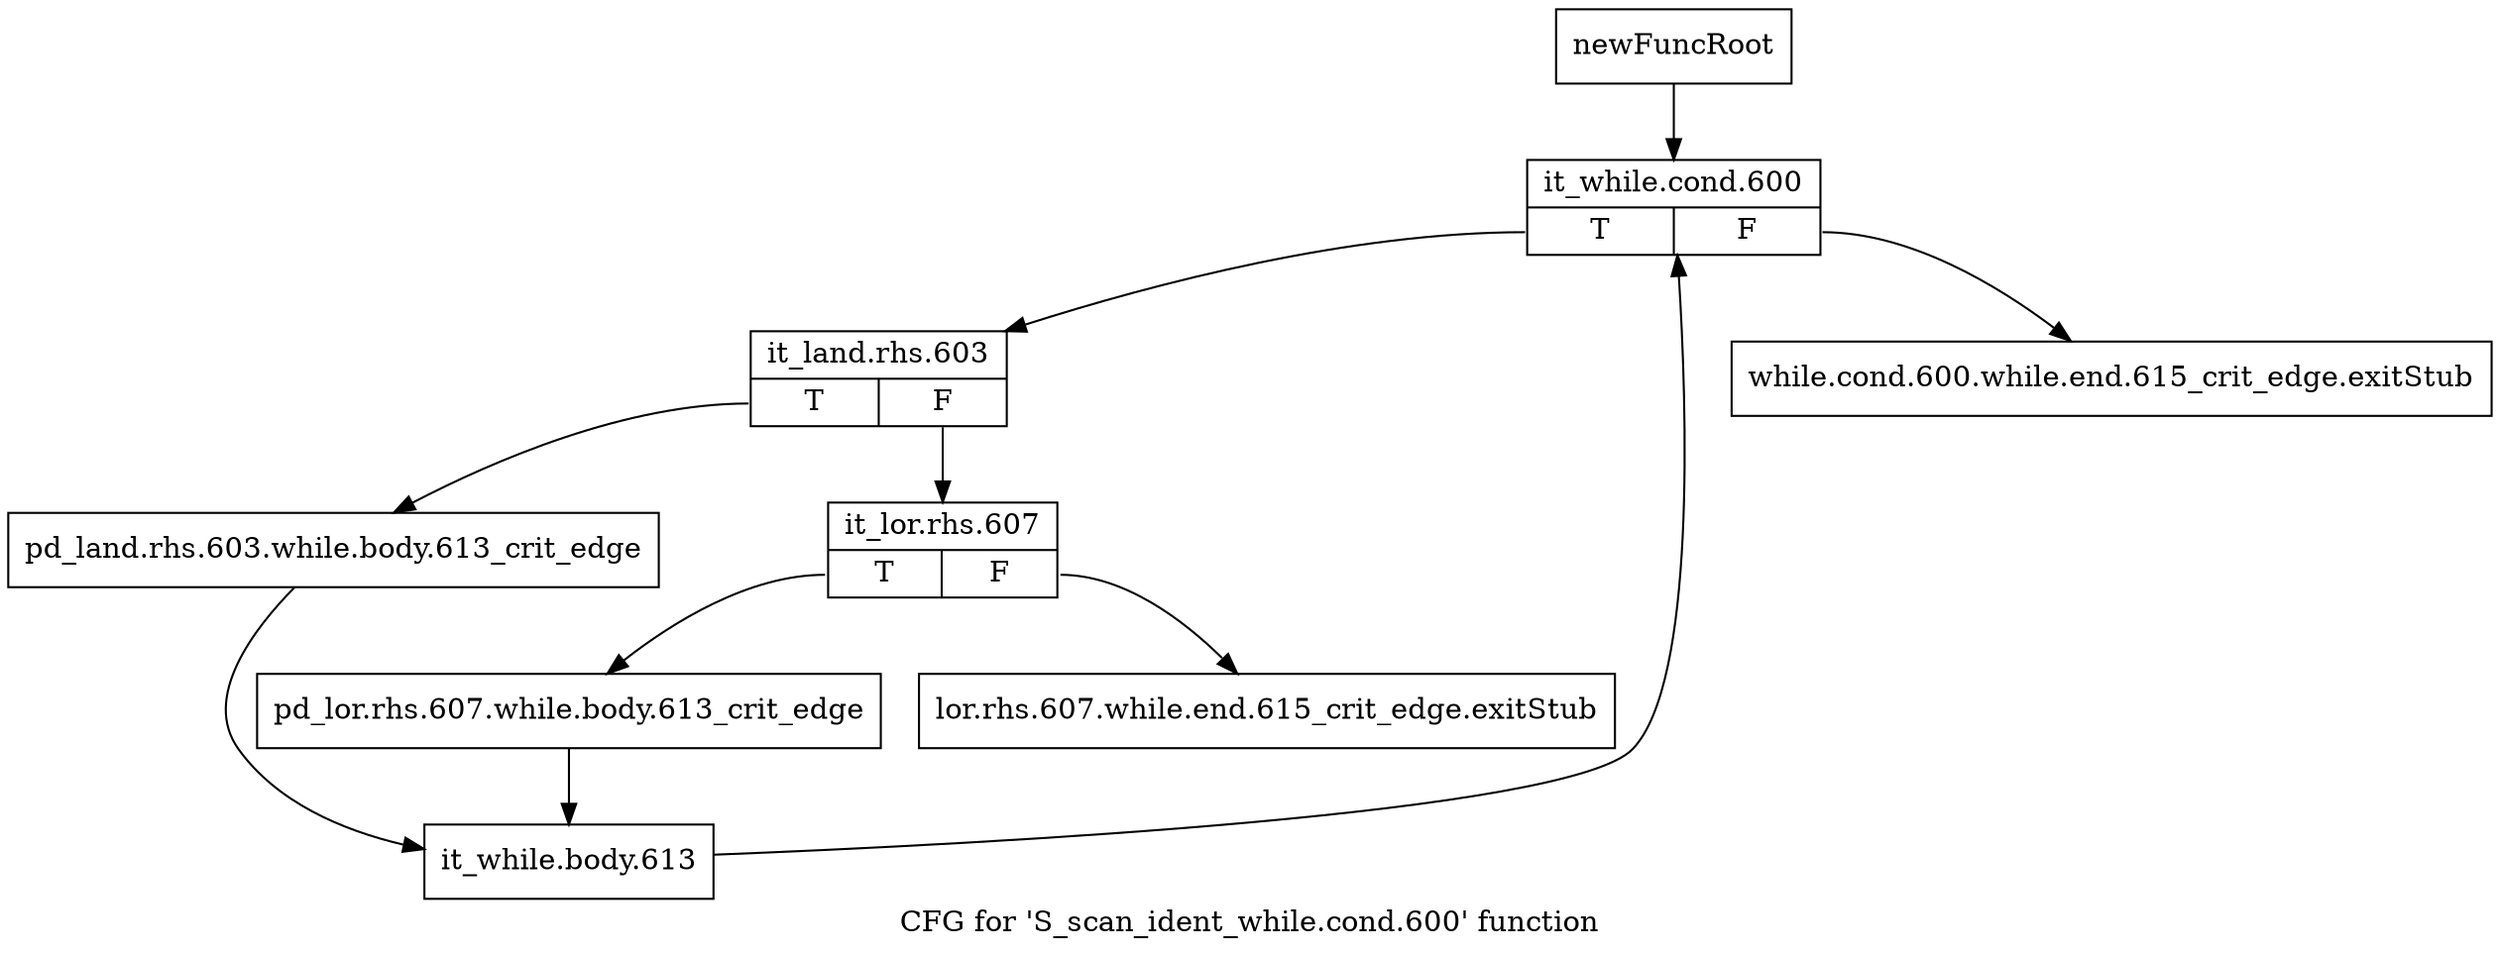 digraph "CFG for 'S_scan_ident_while.cond.600' function" {
	label="CFG for 'S_scan_ident_while.cond.600' function";

	Node0x571b690 [shape=record,label="{newFuncRoot}"];
	Node0x571b690 -> Node0x571bc20;
	Node0x571bb80 [shape=record,label="{while.cond.600.while.end.615_crit_edge.exitStub}"];
	Node0x571bbd0 [shape=record,label="{lor.rhs.607.while.end.615_crit_edge.exitStub}"];
	Node0x571bc20 [shape=record,label="{it_while.cond.600|{<s0>T|<s1>F}}"];
	Node0x571bc20:s0 -> Node0x571bc70;
	Node0x571bc20:s1 -> Node0x571bb80;
	Node0x571bc70 [shape=record,label="{it_land.rhs.603|{<s0>T|<s1>F}}"];
	Node0x571bc70:s0 -> Node0x571bd60;
	Node0x571bc70:s1 -> Node0x571bcc0;
	Node0x571bcc0 [shape=record,label="{it_lor.rhs.607|{<s0>T|<s1>F}}"];
	Node0x571bcc0:s0 -> Node0x571bd10;
	Node0x571bcc0:s1 -> Node0x571bbd0;
	Node0x571bd10 [shape=record,label="{pd_lor.rhs.607.while.body.613_crit_edge}"];
	Node0x571bd10 -> Node0x571bdb0;
	Node0x571bd60 [shape=record,label="{pd_land.rhs.603.while.body.613_crit_edge}"];
	Node0x571bd60 -> Node0x571bdb0;
	Node0x571bdb0 [shape=record,label="{it_while.body.613}"];
	Node0x571bdb0 -> Node0x571bc20;
}
